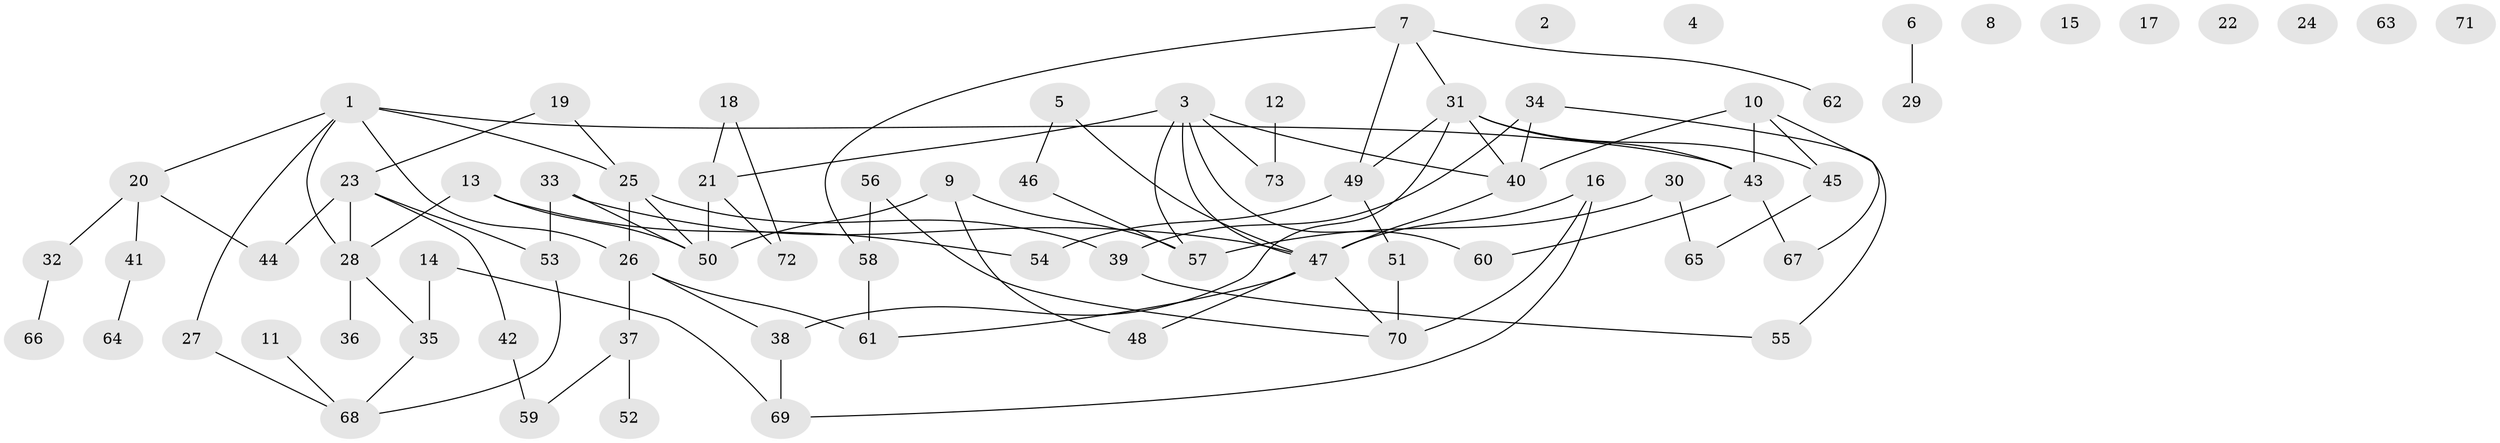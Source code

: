 // Generated by graph-tools (version 1.1) at 2025/33/03/09/25 02:33:43]
// undirected, 73 vertices, 94 edges
graph export_dot {
graph [start="1"]
  node [color=gray90,style=filled];
  1;
  2;
  3;
  4;
  5;
  6;
  7;
  8;
  9;
  10;
  11;
  12;
  13;
  14;
  15;
  16;
  17;
  18;
  19;
  20;
  21;
  22;
  23;
  24;
  25;
  26;
  27;
  28;
  29;
  30;
  31;
  32;
  33;
  34;
  35;
  36;
  37;
  38;
  39;
  40;
  41;
  42;
  43;
  44;
  45;
  46;
  47;
  48;
  49;
  50;
  51;
  52;
  53;
  54;
  55;
  56;
  57;
  58;
  59;
  60;
  61;
  62;
  63;
  64;
  65;
  66;
  67;
  68;
  69;
  70;
  71;
  72;
  73;
  1 -- 20;
  1 -- 25;
  1 -- 26;
  1 -- 27;
  1 -- 28;
  1 -- 43;
  3 -- 21;
  3 -- 40;
  3 -- 47;
  3 -- 57;
  3 -- 60;
  3 -- 73;
  5 -- 46;
  5 -- 47;
  6 -- 29;
  7 -- 31;
  7 -- 49;
  7 -- 58;
  7 -- 62;
  9 -- 48;
  9 -- 50;
  9 -- 57;
  10 -- 40;
  10 -- 43;
  10 -- 45;
  10 -- 67;
  11 -- 68;
  12 -- 73;
  13 -- 28;
  13 -- 50;
  13 -- 54;
  14 -- 35;
  14 -- 69;
  16 -- 47;
  16 -- 69;
  16 -- 70;
  18 -- 21;
  18 -- 72;
  19 -- 23;
  19 -- 25;
  20 -- 32;
  20 -- 41;
  20 -- 44;
  21 -- 50;
  21 -- 72;
  23 -- 28;
  23 -- 42;
  23 -- 44;
  23 -- 53;
  25 -- 26;
  25 -- 39;
  25 -- 50;
  26 -- 37;
  26 -- 38;
  26 -- 61;
  27 -- 68;
  28 -- 35;
  28 -- 36;
  30 -- 57;
  30 -- 65;
  31 -- 38;
  31 -- 40;
  31 -- 43;
  31 -- 45;
  31 -- 49;
  32 -- 66;
  33 -- 47;
  33 -- 50;
  33 -- 53;
  34 -- 39;
  34 -- 40;
  34 -- 55;
  35 -- 68;
  37 -- 52;
  37 -- 59;
  38 -- 69;
  39 -- 55;
  40 -- 47;
  41 -- 64;
  42 -- 59;
  43 -- 60;
  43 -- 67;
  45 -- 65;
  46 -- 57;
  47 -- 48;
  47 -- 61;
  47 -- 70;
  49 -- 51;
  49 -- 54;
  51 -- 70;
  53 -- 68;
  56 -- 58;
  56 -- 70;
  58 -- 61;
}

